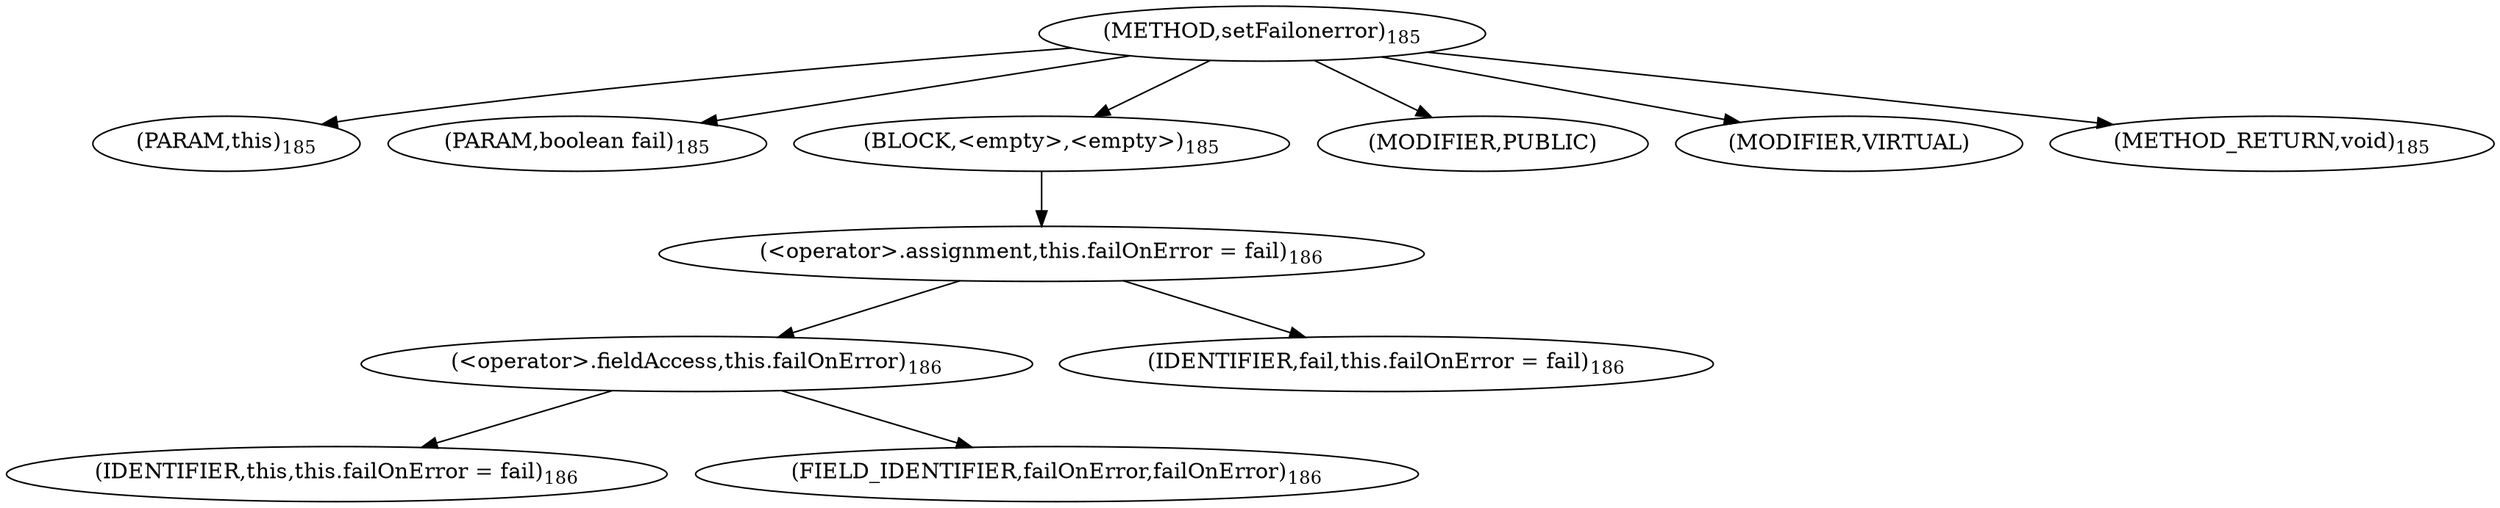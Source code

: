 digraph "setFailonerror" {  
"483" [label = <(METHOD,setFailonerror)<SUB>185</SUB>> ]
"484" [label = <(PARAM,this)<SUB>185</SUB>> ]
"485" [label = <(PARAM,boolean fail)<SUB>185</SUB>> ]
"486" [label = <(BLOCK,&lt;empty&gt;,&lt;empty&gt;)<SUB>185</SUB>> ]
"487" [label = <(&lt;operator&gt;.assignment,this.failOnError = fail)<SUB>186</SUB>> ]
"488" [label = <(&lt;operator&gt;.fieldAccess,this.failOnError)<SUB>186</SUB>> ]
"489" [label = <(IDENTIFIER,this,this.failOnError = fail)<SUB>186</SUB>> ]
"490" [label = <(FIELD_IDENTIFIER,failOnError,failOnError)<SUB>186</SUB>> ]
"491" [label = <(IDENTIFIER,fail,this.failOnError = fail)<SUB>186</SUB>> ]
"492" [label = <(MODIFIER,PUBLIC)> ]
"493" [label = <(MODIFIER,VIRTUAL)> ]
"494" [label = <(METHOD_RETURN,void)<SUB>185</SUB>> ]
  "483" -> "484" 
  "483" -> "485" 
  "483" -> "486" 
  "483" -> "492" 
  "483" -> "493" 
  "483" -> "494" 
  "486" -> "487" 
  "487" -> "488" 
  "487" -> "491" 
  "488" -> "489" 
  "488" -> "490" 
}
